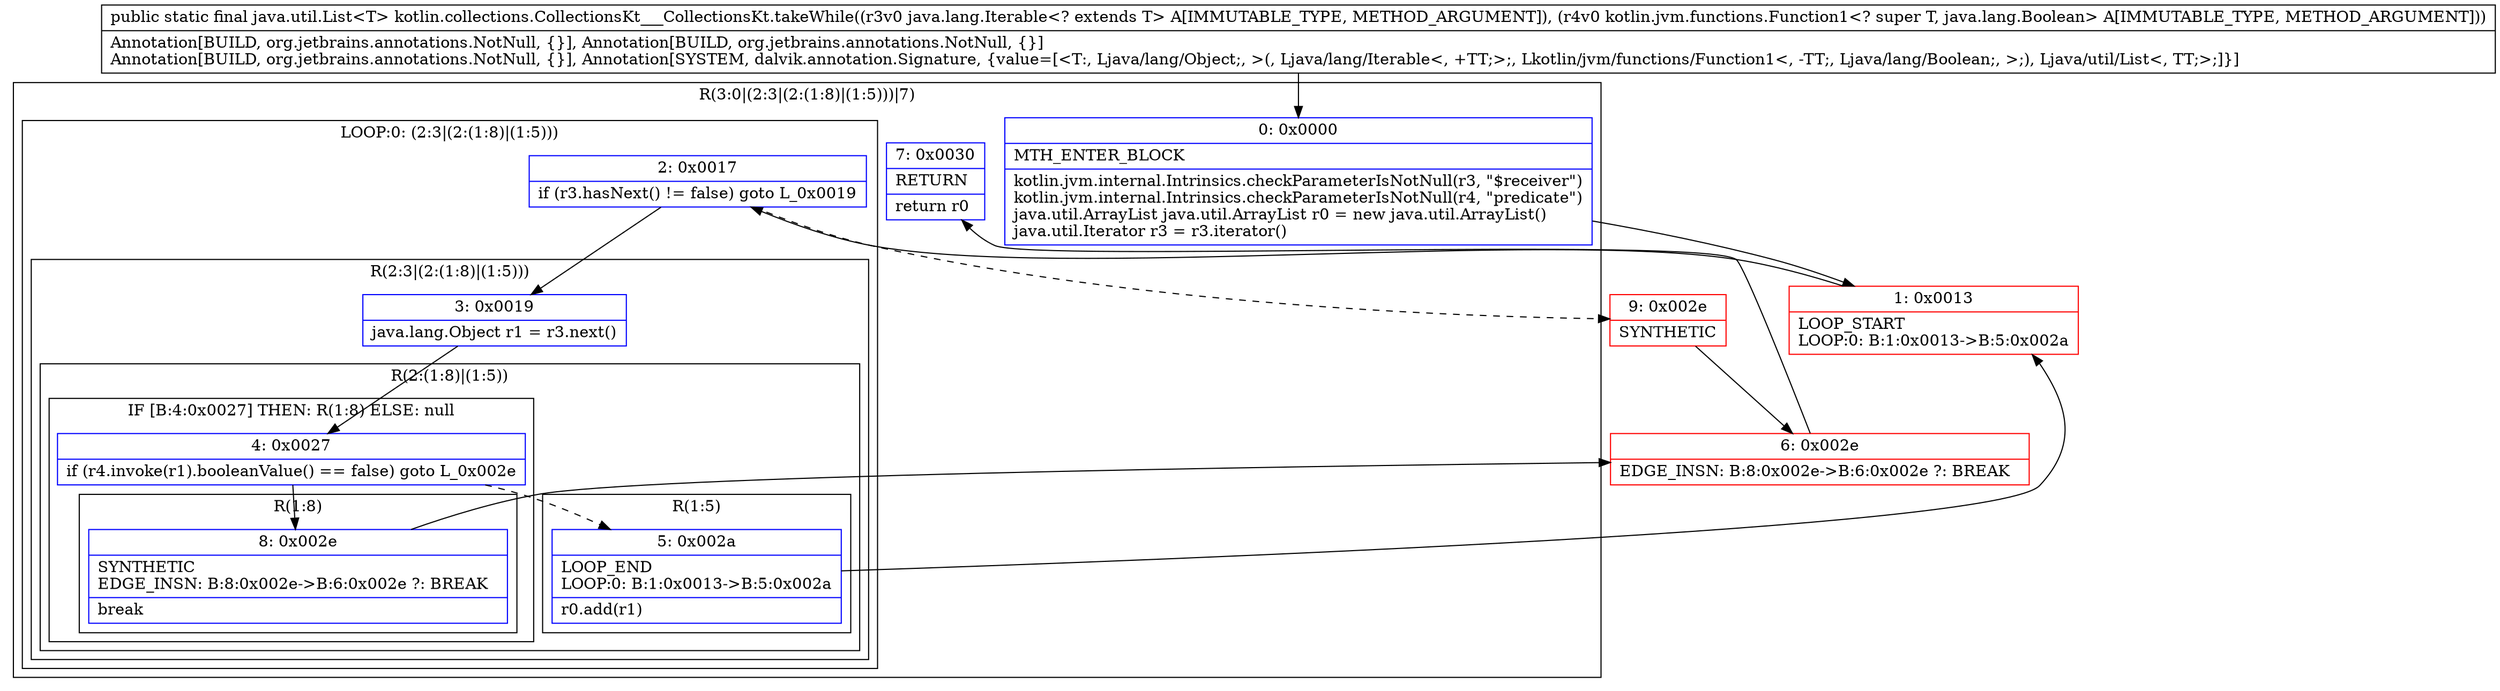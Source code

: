 digraph "CFG forkotlin.collections.CollectionsKt___CollectionsKt.takeWhile(Ljava\/lang\/Iterable;Lkotlin\/jvm\/functions\/Function1;)Ljava\/util\/List;" {
subgraph cluster_Region_240792505 {
label = "R(3:0|(2:3|(2:(1:8)|(1:5)))|7)";
node [shape=record,color=blue];
Node_0 [shape=record,label="{0\:\ 0x0000|MTH_ENTER_BLOCK\l|kotlin.jvm.internal.Intrinsics.checkParameterIsNotNull(r3, \"$receiver\")\lkotlin.jvm.internal.Intrinsics.checkParameterIsNotNull(r4, \"predicate\")\ljava.util.ArrayList java.util.ArrayList r0 = new java.util.ArrayList()\ljava.util.Iterator r3 = r3.iterator()\l}"];
subgraph cluster_LoopRegion_1980416678 {
label = "LOOP:0: (2:3|(2:(1:8)|(1:5)))";
node [shape=record,color=blue];
Node_2 [shape=record,label="{2\:\ 0x0017|if (r3.hasNext() != false) goto L_0x0019\l}"];
subgraph cluster_Region_1483444266 {
label = "R(2:3|(2:(1:8)|(1:5)))";
node [shape=record,color=blue];
Node_3 [shape=record,label="{3\:\ 0x0019|java.lang.Object r1 = r3.next()\l}"];
subgraph cluster_Region_1005855389 {
label = "R(2:(1:8)|(1:5))";
node [shape=record,color=blue];
subgraph cluster_IfRegion_752574482 {
label = "IF [B:4:0x0027] THEN: R(1:8) ELSE: null";
node [shape=record,color=blue];
Node_4 [shape=record,label="{4\:\ 0x0027|if (r4.invoke(r1).booleanValue() == false) goto L_0x002e\l}"];
subgraph cluster_Region_216307933 {
label = "R(1:8)";
node [shape=record,color=blue];
Node_8 [shape=record,label="{8\:\ 0x002e|SYNTHETIC\lEDGE_INSN: B:8:0x002e\-\>B:6:0x002e ?: BREAK  \l|break\l}"];
}
}
subgraph cluster_Region_1739468203 {
label = "R(1:5)";
node [shape=record,color=blue];
Node_5 [shape=record,label="{5\:\ 0x002a|LOOP_END\lLOOP:0: B:1:0x0013\-\>B:5:0x002a\l|r0.add(r1)\l}"];
}
}
}
}
Node_7 [shape=record,label="{7\:\ 0x0030|RETURN\l|return r0\l}"];
}
Node_1 [shape=record,color=red,label="{1\:\ 0x0013|LOOP_START\lLOOP:0: B:1:0x0013\-\>B:5:0x002a\l}"];
Node_6 [shape=record,color=red,label="{6\:\ 0x002e|EDGE_INSN: B:8:0x002e\-\>B:6:0x002e ?: BREAK  \l}"];
Node_9 [shape=record,color=red,label="{9\:\ 0x002e|SYNTHETIC\l}"];
MethodNode[shape=record,label="{public static final java.util.List\<T\> kotlin.collections.CollectionsKt___CollectionsKt.takeWhile((r3v0 java.lang.Iterable\<? extends T\> A[IMMUTABLE_TYPE, METHOD_ARGUMENT]), (r4v0 kotlin.jvm.functions.Function1\<? super T, java.lang.Boolean\> A[IMMUTABLE_TYPE, METHOD_ARGUMENT]))  | Annotation[BUILD, org.jetbrains.annotations.NotNull, \{\}], Annotation[BUILD, org.jetbrains.annotations.NotNull, \{\}]\lAnnotation[BUILD, org.jetbrains.annotations.NotNull, \{\}], Annotation[SYSTEM, dalvik.annotation.Signature, \{value=[\<T:, Ljava\/lang\/Object;, \>(, Ljava\/lang\/Iterable\<, +TT;\>;, Lkotlin\/jvm\/functions\/Function1\<, \-TT;, Ljava\/lang\/Boolean;, \>;), Ljava\/util\/List\<, TT;\>;]\}]\l}"];
MethodNode -> Node_0;
Node_0 -> Node_1;
Node_2 -> Node_3;
Node_2 -> Node_9[style=dashed];
Node_3 -> Node_4;
Node_4 -> Node_5[style=dashed];
Node_4 -> Node_8;
Node_8 -> Node_6;
Node_5 -> Node_1;
Node_1 -> Node_2;
Node_6 -> Node_7;
Node_9 -> Node_6;
}

